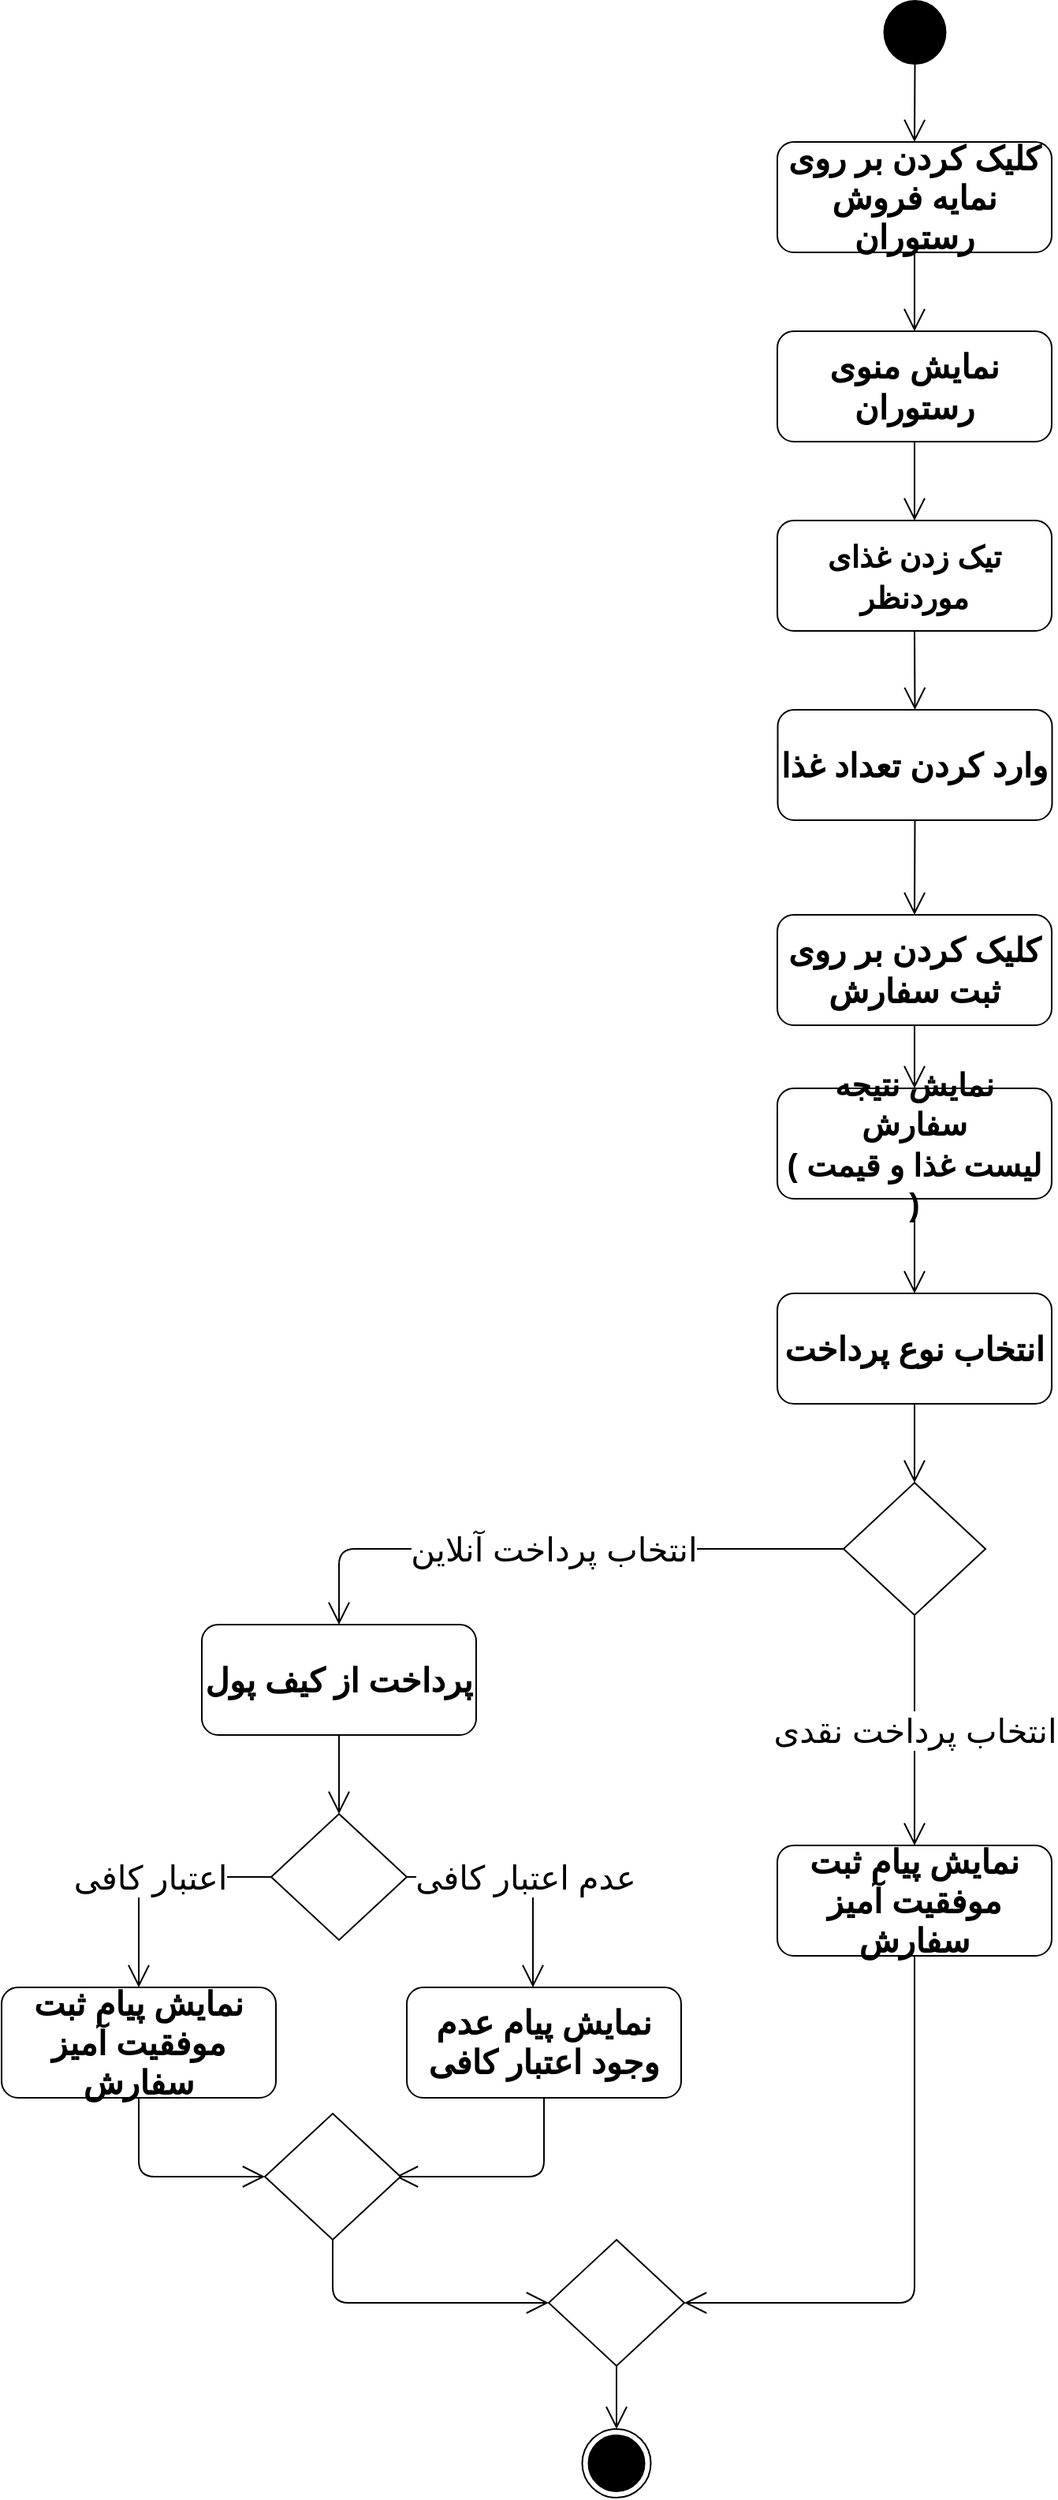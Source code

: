 <mxfile version="13.10.9" type="github">
  <diagram name="Page-1" id="e7e014a7-5840-1c2e-5031-d8a46d1fe8dd">
    <mxGraphModel dx="1483" dy="877" grid="1" gridSize="10" guides="1" tooltips="1" connect="1" arrows="1" fold="1" page="1" pageScale="1" pageWidth="900" pageHeight="1600" background="#ffffff" math="0" shadow="0">
      <root>
        <mxCell id="0" />
        <mxCell id="1" parent="0" />
        <mxCell id="H85ItWtwwnXYT-WH__-k-42" value="" style="ellipse;fillColor=#000000;strokeColor=none;aspect=fixed;" vertex="1" parent="1">
          <mxGeometry x="659.25" y="2" width="40" height="41.03" as="geometry" />
        </mxCell>
        <mxCell id="H85ItWtwwnXYT-WH__-k-43" value="نمایش منوی رستوران" style="shape=rect;html=1;rounded=1;whiteSpace=wrap;align=center;fontSize=21;fontStyle=1" vertex="1" parent="1">
          <mxGeometry x="592" y="212" width="174" height="70" as="geometry" />
        </mxCell>
        <mxCell id="H85ItWtwwnXYT-WH__-k-44" value="" style="endArrow=open;endFill=1;endSize=12;html=1;fontSize=21;exitX=0.5;exitY=1;exitDx=0;exitDy=0;entryX=0.5;entryY=0;entryDx=0;entryDy=0;" edge="1" parent="1" source="H85ItWtwwnXYT-WH__-k-42" target="H85ItWtwwnXYT-WH__-k-51">
          <mxGeometry width="160" relative="1" as="geometry">
            <mxPoint x="704" y="372" as="sourcePoint" />
            <mxPoint x="864" y="372" as="targetPoint" />
          </mxGeometry>
        </mxCell>
        <mxCell id="H85ItWtwwnXYT-WH__-k-45" value="" style="endArrow=open;endFill=1;endSize=12;html=1;fontSize=21;exitX=0.5;exitY=1;exitDx=0;exitDy=0;entryX=0.5;entryY=0;entryDx=0;entryDy=0;" edge="1" parent="1" source="H85ItWtwwnXYT-WH__-k-43" target="H85ItWtwwnXYT-WH__-k-47">
          <mxGeometry width="160" relative="1" as="geometry">
            <mxPoint x="678.5" y="322" as="sourcePoint" />
            <mxPoint x="679" y="372" as="targetPoint" />
          </mxGeometry>
        </mxCell>
        <mxCell id="H85ItWtwwnXYT-WH__-k-46" value="" style="endArrow=open;endFill=1;endSize=12;html=1;fontSize=21;exitX=0.5;exitY=1;exitDx=0;exitDy=0;entryX=0.5;entryY=0;entryDx=0;entryDy=0;" edge="1" parent="1" source="H85ItWtwwnXYT-WH__-k-47" target="H85ItWtwwnXYT-WH__-k-63">
          <mxGeometry width="160" relative="1" as="geometry">
            <mxPoint x="679" y="452" as="sourcePoint" />
            <mxPoint x="679" y="522" as="targetPoint" />
          </mxGeometry>
        </mxCell>
        <mxCell id="H85ItWtwwnXYT-WH__-k-47" value="&lt;span style=&quot;font-size: 19px&quot;&gt;تیک زدن غذای موردنظر&lt;/span&gt;" style="shape=rect;html=1;rounded=1;whiteSpace=wrap;align=center;fontSize=21;fontStyle=1" vertex="1" parent="1">
          <mxGeometry x="592" y="332" width="174" height="70" as="geometry" />
        </mxCell>
        <mxCell id="H85ItWtwwnXYT-WH__-k-48" value="" style="ellipse;html=1;shape=endState;fillColor=#000000;strokeColor=#000000;aspect=fixed;" vertex="1" parent="1">
          <mxGeometry x="468.25" y="1542" width="43.5" height="43.5" as="geometry" />
        </mxCell>
        <mxCell id="H85ItWtwwnXYT-WH__-k-49" value="&lt;font style=&quot;font-size: 21px&quot;&gt;کلیک کردن بر روی ثبت سفارش&lt;/font&gt;" style="shape=rect;html=1;rounded=1;whiteSpace=wrap;align=center;fontSize=21;fontStyle=1" vertex="1" parent="1">
          <mxGeometry x="592" y="582" width="174" height="70" as="geometry" />
        </mxCell>
        <mxCell id="H85ItWtwwnXYT-WH__-k-50" value="انتخاب پرداخت آنلاین" style="endArrow=open;endFill=1;endSize=12;html=1;fontSize=21;exitX=0;exitY=0.5;exitDx=0;exitDy=0;entryX=0.5;entryY=0;entryDx=0;entryDy=0;" edge="1" parent="1" source="H85ItWtwwnXYT-WH__-k-59" target="H85ItWtwwnXYT-WH__-k-55">
          <mxGeometry width="160" relative="1" as="geometry">
            <mxPoint x="592" y="984" as="sourcePoint" />
            <mxPoint x="1017" y="722" as="targetPoint" />
            <Array as="points">
              <mxPoint x="314" y="984" />
            </Array>
          </mxGeometry>
        </mxCell>
        <mxCell id="H85ItWtwwnXYT-WH__-k-51" value="کلیک کردن بر روی نمایه فروش رستوران" style="shape=rect;html=1;rounded=1;whiteSpace=wrap;align=center;fontSize=21;fontStyle=1" vertex="1" parent="1">
          <mxGeometry x="592" y="92" width="174" height="70" as="geometry" />
        </mxCell>
        <mxCell id="H85ItWtwwnXYT-WH__-k-52" value="" style="endArrow=open;endFill=1;endSize=12;html=1;fontSize=21;exitX=0.5;exitY=1;exitDx=0;exitDy=0;entryX=0.5;entryY=0;entryDx=0;entryDy=0;" edge="1" parent="1" source="H85ItWtwwnXYT-WH__-k-51" target="H85ItWtwwnXYT-WH__-k-43">
          <mxGeometry width="160" relative="1" as="geometry">
            <mxPoint x="689" y="43.03" as="sourcePoint" />
            <mxPoint x="689" y="102" as="targetPoint" />
          </mxGeometry>
        </mxCell>
        <mxCell id="H85ItWtwwnXYT-WH__-k-53" value="&lt;span style=&quot;font-size: 20px&quot;&gt;نمایش نتیجه سفارش&lt;br&gt;( لیست غذا و قیمت )&lt;br&gt;&lt;/span&gt;" style="shape=rect;html=1;rounded=1;whiteSpace=wrap;align=center;fontSize=21;fontStyle=1" vertex="1" parent="1">
          <mxGeometry x="592" y="692" width="174" height="70" as="geometry" />
        </mxCell>
        <mxCell id="H85ItWtwwnXYT-WH__-k-54" value="&lt;font style=&quot;font-size: 21px&quot;&gt;انتخاب نوع پرداخت&lt;/font&gt;" style="shape=rect;html=1;rounded=1;whiteSpace=wrap;align=center;fontSize=21;fontStyle=1" vertex="1" parent="1">
          <mxGeometry x="592" y="822" width="174" height="70" as="geometry" />
        </mxCell>
        <mxCell id="H85ItWtwwnXYT-WH__-k-55" value="&lt;font style=&quot;font-size: 21px&quot;&gt;پرداخت از کیف پول&lt;/font&gt;" style="shape=rect;html=1;rounded=1;whiteSpace=wrap;align=center;fontSize=21;fontStyle=1" vertex="1" parent="1">
          <mxGeometry x="227" y="1032" width="174" height="70" as="geometry" />
        </mxCell>
        <mxCell id="H85ItWtwwnXYT-WH__-k-56" value="" style="endArrow=open;endFill=1;endSize=12;html=1;fontSize=21;exitX=0.5;exitY=1;exitDx=0;exitDy=0;entryX=0.5;entryY=0;entryDx=0;entryDy=0;" edge="1" parent="1" source="H85ItWtwwnXYT-WH__-k-53" target="H85ItWtwwnXYT-WH__-k-54">
          <mxGeometry width="160" relative="1" as="geometry">
            <mxPoint x="1059.0" y="702.0" as="sourcePoint" />
            <mxPoint x="1069" y="762" as="targetPoint" />
          </mxGeometry>
        </mxCell>
        <mxCell id="H85ItWtwwnXYT-WH__-k-58" value="" style="endArrow=open;endFill=1;endSize=12;html=1;fontSize=21;exitX=0.5;exitY=1;exitDx=0;exitDy=0;entryX=0.5;entryY=0;entryDx=0;entryDy=0;" edge="1" parent="1" source="H85ItWtwwnXYT-WH__-k-49" target="H85ItWtwwnXYT-WH__-k-53">
          <mxGeometry width="160" relative="1" as="geometry">
            <mxPoint x="709.0" y="673.0" as="sourcePoint" />
            <mxPoint x="689" y="792" as="targetPoint" />
          </mxGeometry>
        </mxCell>
        <mxCell id="H85ItWtwwnXYT-WH__-k-59" value="" style="rhombus;" vertex="1" parent="1">
          <mxGeometry x="634" y="942" width="90" height="84" as="geometry" />
        </mxCell>
        <mxCell id="H85ItWtwwnXYT-WH__-k-62" value="" style="endArrow=open;endFill=1;endSize=12;html=1;fontSize=21;exitX=0.5;exitY=1;exitDx=0;exitDy=0;entryX=0.5;entryY=0;entryDx=0;entryDy=0;" edge="1" parent="1" source="H85ItWtwwnXYT-WH__-k-54" target="H85ItWtwwnXYT-WH__-k-59">
          <mxGeometry width="160" relative="1" as="geometry">
            <mxPoint x="678" y="942" as="sourcePoint" />
            <mxPoint x="678" y="1012" as="targetPoint" />
          </mxGeometry>
        </mxCell>
        <mxCell id="H85ItWtwwnXYT-WH__-k-63" value="&lt;font style=&quot;font-size: 21px&quot;&gt;وارد کردن تعداد غذا&lt;/font&gt;" style="shape=rect;html=1;rounded=1;whiteSpace=wrap;align=center;fontSize=21;fontStyle=1" vertex="1" parent="1">
          <mxGeometry x="592.25" y="452" width="174" height="70" as="geometry" />
        </mxCell>
        <mxCell id="H85ItWtwwnXYT-WH__-k-65" value="" style="endArrow=open;endFill=1;endSize=12;html=1;fontSize=21;exitX=0.5;exitY=1;exitDx=0;exitDy=0;entryX=0.5;entryY=0;entryDx=0;entryDy=0;" edge="1" parent="1" source="H85ItWtwwnXYT-WH__-k-63" target="H85ItWtwwnXYT-WH__-k-49">
          <mxGeometry width="160" relative="1" as="geometry">
            <mxPoint x="689" y="432" as="sourcePoint" />
            <mxPoint x="689" y="482" as="targetPoint" />
          </mxGeometry>
        </mxCell>
        <mxCell id="H85ItWtwwnXYT-WH__-k-68" value="&lt;font style=&quot;font-size: 21px&quot;&gt;نمایش پیام ثبت موفقیت آمیز سفارش&lt;/font&gt;" style="shape=rect;html=1;rounded=1;whiteSpace=wrap;align=center;fontSize=21;fontStyle=1" vertex="1" parent="1">
          <mxGeometry x="592" y="1172" width="174" height="70" as="geometry" />
        </mxCell>
        <mxCell id="H85ItWtwwnXYT-WH__-k-73" value="انتخاب پرداخت نقدی" style="endArrow=open;endFill=1;endSize=12;html=1;fontSize=21;entryX=0.5;entryY=0;entryDx=0;entryDy=0;exitX=0.5;exitY=1;exitDx=0;exitDy=0;" edge="1" parent="1" source="H85ItWtwwnXYT-WH__-k-59" target="H85ItWtwwnXYT-WH__-k-68">
          <mxGeometry width="160" relative="1" as="geometry">
            <mxPoint x="678" y="1022" as="sourcePoint" />
            <mxPoint x="689" y="1142.0" as="targetPoint" />
            <Array as="points" />
          </mxGeometry>
        </mxCell>
        <mxCell id="H85ItWtwwnXYT-WH__-k-74" value="" style="rhombus;" vertex="1" parent="1">
          <mxGeometry x="447" y="1422" width="86" height="80" as="geometry" />
        </mxCell>
        <mxCell id="H85ItWtwwnXYT-WH__-k-76" value="" style="endArrow=open;endFill=1;endSize=12;html=1;fontSize=21;exitX=0.5;exitY=1;exitDx=0;exitDy=0;entryX=0.5;entryY=0;entryDx=0;entryDy=0;" edge="1" parent="1" source="H85ItWtwwnXYT-WH__-k-55" target="H85ItWtwwnXYT-WH__-k-83">
          <mxGeometry width="160" relative="1" as="geometry">
            <mxPoint x="577" y="1026.0" as="sourcePoint" />
            <mxPoint x="314" y="1162" as="targetPoint" />
            <Array as="points">
              <mxPoint x="314" y="1137" />
            </Array>
          </mxGeometry>
        </mxCell>
        <mxCell id="H85ItWtwwnXYT-WH__-k-79" value="" style="endArrow=open;endFill=1;endSize=12;html=1;fontSize=21;exitX=0.5;exitY=1;exitDx=0;exitDy=0;entryX=0.5;entryY=0;entryDx=0;entryDy=0;" edge="1" parent="1" source="H85ItWtwwnXYT-WH__-k-74" target="H85ItWtwwnXYT-WH__-k-48">
          <mxGeometry width="160" relative="1" as="geometry">
            <mxPoint x="647" y="1291.0" as="sourcePoint" />
            <mxPoint x="490" y="1542" as="targetPoint" />
            <Array as="points" />
          </mxGeometry>
        </mxCell>
        <mxCell id="H85ItWtwwnXYT-WH__-k-83" value="" style="rhombus;" vertex="1" parent="1">
          <mxGeometry x="271" y="1152" width="86" height="80" as="geometry" />
        </mxCell>
        <mxCell id="H85ItWtwwnXYT-WH__-k-84" value="اعتبار کافی" style="endArrow=open;endFill=1;endSize=12;html=1;fontSize=21;exitX=0;exitY=0.5;exitDx=0;exitDy=0;entryX=0.5;entryY=0;entryDx=0;entryDy=0;" edge="1" parent="1" source="H85ItWtwwnXYT-WH__-k-83" target="H85ItWtwwnXYT-WH__-k-93">
          <mxGeometry width="160" relative="1" as="geometry">
            <mxPoint x="587" y="902" as="sourcePoint" />
            <mxPoint x="187" y="1252" as="targetPoint" />
            <Array as="points">
              <mxPoint x="187" y="1192" />
            </Array>
          </mxGeometry>
        </mxCell>
        <mxCell id="H85ItWtwwnXYT-WH__-k-85" value="عدم اعتبار کافی" style="endArrow=open;endFill=1;endSize=12;html=1;fontSize=21;exitX=1;exitY=0.5;exitDx=0;exitDy=0;" edge="1" parent="1" source="H85ItWtwwnXYT-WH__-k-83">
          <mxGeometry width="160" relative="1" as="geometry">
            <mxPoint x="597" y="912" as="sourcePoint" />
            <mxPoint x="437" y="1262" as="targetPoint" />
            <Array as="points">
              <mxPoint x="437" y="1192" />
            </Array>
          </mxGeometry>
        </mxCell>
        <mxCell id="H85ItWtwwnXYT-WH__-k-90" value="" style="endArrow=open;endFill=1;endSize=12;html=1;fontSize=21;exitX=0.5;exitY=1;exitDx=0;exitDy=0;entryX=1;entryY=0.5;entryDx=0;entryDy=0;" edge="1" parent="1" source="H85ItWtwwnXYT-WH__-k-68" target="H85ItWtwwnXYT-WH__-k-74">
          <mxGeometry width="160" relative="1" as="geometry">
            <mxPoint x="692" y="1472.0" as="sourcePoint" />
            <mxPoint x="689" y="1532.0" as="targetPoint" />
            <Array as="points">
              <mxPoint x="679" y="1462" />
            </Array>
          </mxGeometry>
        </mxCell>
        <mxCell id="H85ItWtwwnXYT-WH__-k-92" value="&lt;font style=&quot;font-size: 21px&quot;&gt;نمایش پیام عدم وجود اعتبار کافی&lt;/font&gt;&lt;span style=&quot;font-size: 19px&quot;&gt;&lt;br&gt;&lt;/span&gt;" style="shape=rect;html=1;rounded=1;whiteSpace=wrap;align=center;fontSize=21;fontStyle=1" vertex="1" parent="1">
          <mxGeometry x="357" y="1262" width="174" height="70" as="geometry" />
        </mxCell>
        <mxCell id="H85ItWtwwnXYT-WH__-k-93" value="&lt;font style=&quot;font-size: 21px&quot;&gt;نمایش پیام ثبت موفقیت آمیز سفارش&lt;/font&gt;" style="shape=rect;html=1;rounded=1;whiteSpace=wrap;align=center;fontSize=21;fontStyle=1" vertex="1" parent="1">
          <mxGeometry x="100" y="1262" width="174" height="70" as="geometry" />
        </mxCell>
        <mxCell id="H85ItWtwwnXYT-WH__-k-96" value="" style="endArrow=open;endFill=1;endSize=12;html=1;fontSize=21;exitX=0.5;exitY=1;exitDx=0;exitDy=0;entryX=0;entryY=0.5;entryDx=0;entryDy=0;" edge="1" parent="1" source="H85ItWtwwnXYT-WH__-k-93" target="H85ItWtwwnXYT-WH__-k-98">
          <mxGeometry width="160" relative="1" as="geometry">
            <mxPoint x="647" y="1252.0" as="sourcePoint" />
            <mxPoint x="197" y="1412" as="targetPoint" />
            <Array as="points">
              <mxPoint x="187" y="1382" />
            </Array>
          </mxGeometry>
        </mxCell>
        <mxCell id="H85ItWtwwnXYT-WH__-k-97" value="" style="endArrow=open;endFill=1;endSize=12;html=1;fontSize=21;exitX=0.5;exitY=1;exitDx=0;exitDy=0;entryX=1;entryY=0.5;entryDx=0;entryDy=0;" edge="1" parent="1" source="H85ItWtwwnXYT-WH__-k-92">
          <mxGeometry width="160" relative="1" as="geometry">
            <mxPoint x="441.0" y="1332.0" as="sourcePoint" />
            <mxPoint x="350" y="1382.0" as="targetPoint" />
            <Array as="points">
              <mxPoint x="444" y="1382" />
            </Array>
          </mxGeometry>
        </mxCell>
        <mxCell id="H85ItWtwwnXYT-WH__-k-98" value="" style="rhombus;" vertex="1" parent="1">
          <mxGeometry x="267" y="1342" width="86" height="80" as="geometry" />
        </mxCell>
        <mxCell id="H85ItWtwwnXYT-WH__-k-99" value="" style="endArrow=open;endFill=1;endSize=12;html=1;fontSize=21;exitX=0.5;exitY=1;exitDx=0;exitDy=0;entryX=0;entryY=0.5;entryDx=0;entryDy=0;" edge="1" parent="1" source="H85ItWtwwnXYT-WH__-k-98" target="H85ItWtwwnXYT-WH__-k-74">
          <mxGeometry width="160" relative="1" as="geometry">
            <mxPoint x="197.0" y="1342.0" as="sourcePoint" />
            <mxPoint x="277.0" y="1392.0" as="targetPoint" />
            <Array as="points">
              <mxPoint x="310" y="1462" />
            </Array>
          </mxGeometry>
        </mxCell>
      </root>
    </mxGraphModel>
  </diagram>
</mxfile>
